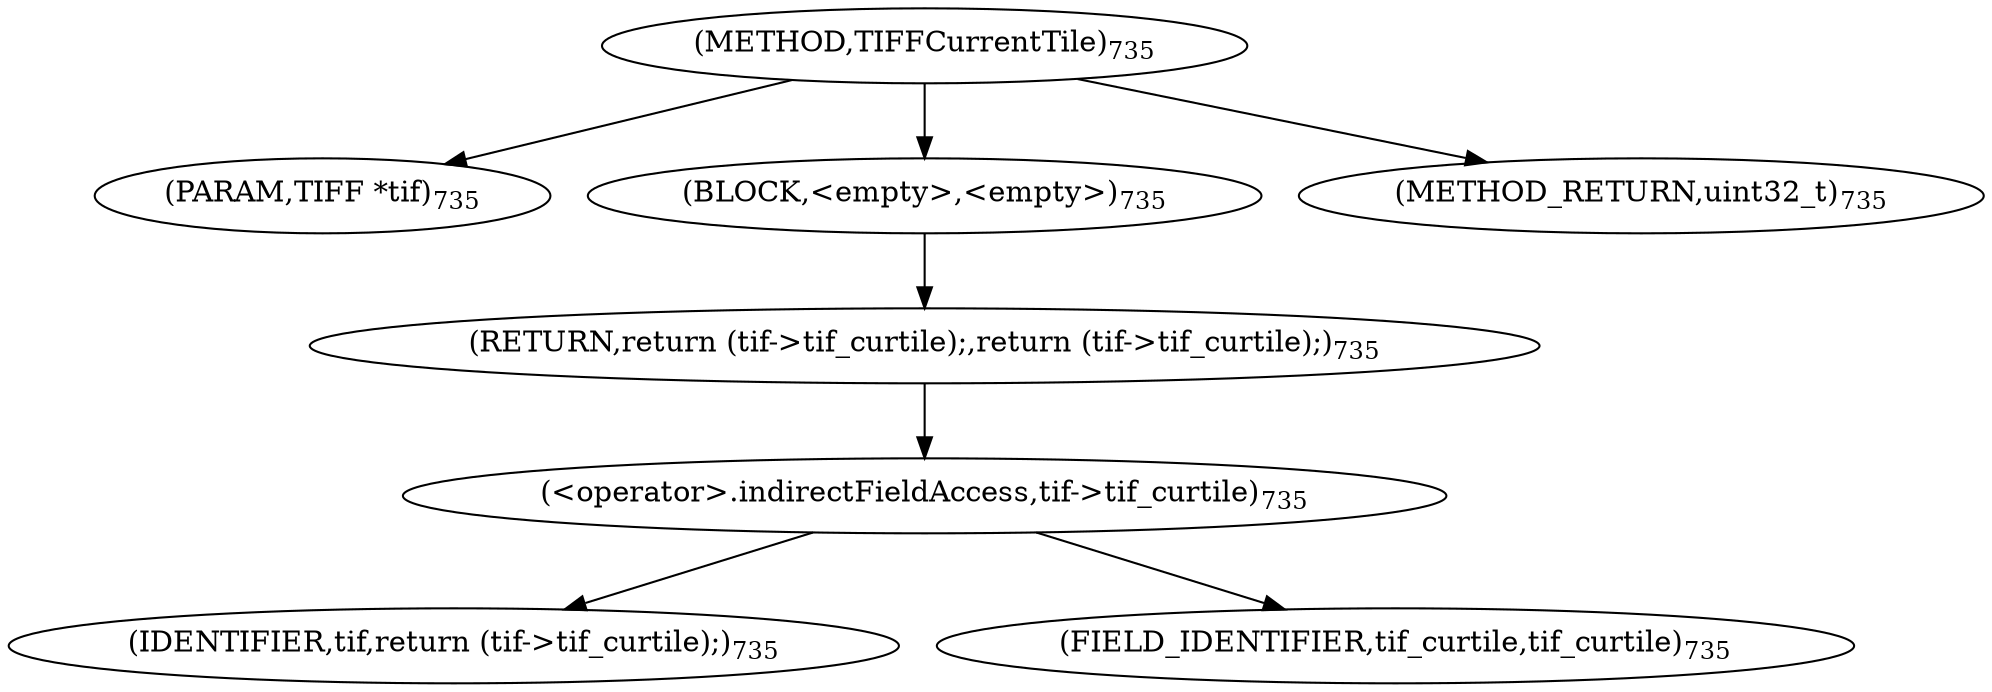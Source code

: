 digraph "TIFFCurrentTile" {  
"1565" [label = <(METHOD,TIFFCurrentTile)<SUB>735</SUB>> ]
"1566" [label = <(PARAM,TIFF *tif)<SUB>735</SUB>> ]
"1567" [label = <(BLOCK,&lt;empty&gt;,&lt;empty&gt;)<SUB>735</SUB>> ]
"1568" [label = <(RETURN,return (tif-&gt;tif_curtile);,return (tif-&gt;tif_curtile);)<SUB>735</SUB>> ]
"1569" [label = <(&lt;operator&gt;.indirectFieldAccess,tif-&gt;tif_curtile)<SUB>735</SUB>> ]
"1570" [label = <(IDENTIFIER,tif,return (tif-&gt;tif_curtile);)<SUB>735</SUB>> ]
"1571" [label = <(FIELD_IDENTIFIER,tif_curtile,tif_curtile)<SUB>735</SUB>> ]
"1572" [label = <(METHOD_RETURN,uint32_t)<SUB>735</SUB>> ]
  "1565" -> "1566" 
  "1565" -> "1567" 
  "1565" -> "1572" 
  "1567" -> "1568" 
  "1568" -> "1569" 
  "1569" -> "1570" 
  "1569" -> "1571" 
}
